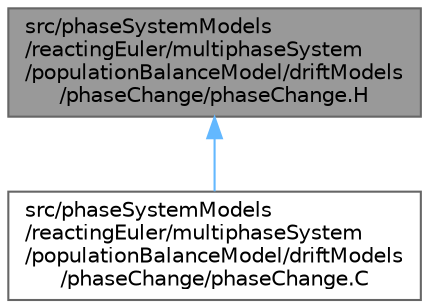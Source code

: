digraph "src/phaseSystemModels/reactingEuler/multiphaseSystem/populationBalanceModel/driftModels/phaseChange/phaseChange.H"
{
 // LATEX_PDF_SIZE
  bgcolor="transparent";
  edge [fontname=Helvetica,fontsize=10,labelfontname=Helvetica,labelfontsize=10];
  node [fontname=Helvetica,fontsize=10,shape=box,height=0.2,width=0.4];
  Node1 [id="Node000001",label="src/phaseSystemModels\l/reactingEuler/multiphaseSystem\l/populationBalanceModel/driftModels\l/phaseChange/phaseChange.H",height=0.2,width=0.4,color="gray40", fillcolor="grey60", style="filled", fontcolor="black",tooltip=" "];
  Node1 -> Node2 [id="edge1_Node000001_Node000002",dir="back",color="steelblue1",style="solid",tooltip=" "];
  Node2 [id="Node000002",label="src/phaseSystemModels\l/reactingEuler/multiphaseSystem\l/populationBalanceModel/driftModels\l/phaseChange/phaseChange.C",height=0.2,width=0.4,color="grey40", fillcolor="white", style="filled",URL="$multiphaseSystem_2populationBalanceModel_2driftModels_2phaseChange_2phaseChange_8C.html",tooltip=" "];
}
